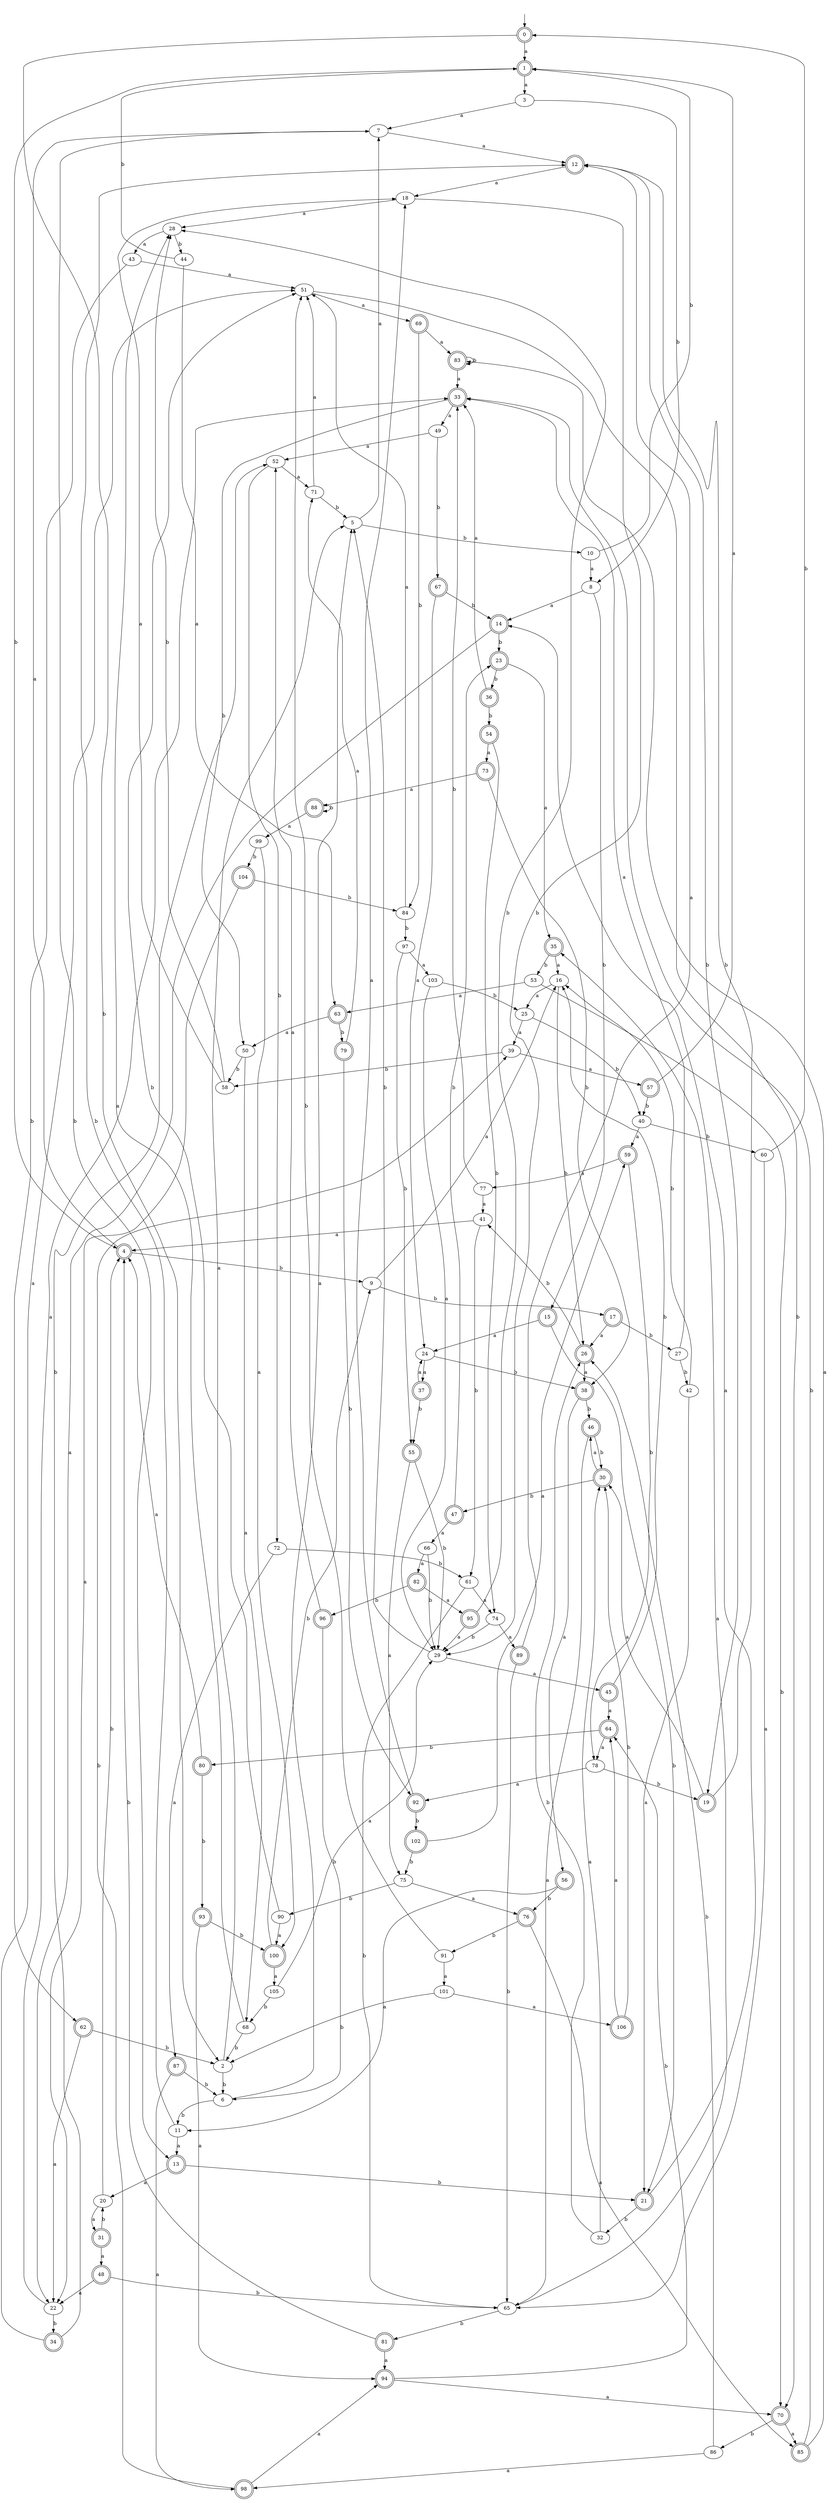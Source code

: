 digraph RandomDFA {
  __start0 [label="", shape=none];
  __start0 -> 0 [label=""];
  0 [shape=circle] [shape=doublecircle]
  0 -> 1 [label="a"]
  0 -> 2 [label="b"]
  1 [shape=doublecircle]
  1 -> 3 [label="a"]
  1 -> 4 [label="b"]
  2
  2 -> 5 [label="a"]
  2 -> 6 [label="b"]
  3
  3 -> 7 [label="a"]
  3 -> 8 [label="b"]
  4 [shape=doublecircle]
  4 -> 7 [label="a"]
  4 -> 9 [label="b"]
  5
  5 -> 7 [label="a"]
  5 -> 10 [label="b"]
  6
  6 -> 5 [label="a"]
  6 -> 11 [label="b"]
  7
  7 -> 12 [label="a"]
  7 -> 13 [label="b"]
  8
  8 -> 14 [label="a"]
  8 -> 15 [label="b"]
  9
  9 -> 16 [label="a"]
  9 -> 17 [label="b"]
  10
  10 -> 8 [label="a"]
  10 -> 1 [label="b"]
  11
  11 -> 13 [label="a"]
  11 -> 12 [label="b"]
  12 [shape=doublecircle]
  12 -> 18 [label="a"]
  12 -> 19 [label="b"]
  13 [shape=doublecircle]
  13 -> 20 [label="a"]
  13 -> 21 [label="b"]
  14 [shape=doublecircle]
  14 -> 22 [label="a"]
  14 -> 23 [label="b"]
  15 [shape=doublecircle]
  15 -> 24 [label="a"]
  15 -> 21 [label="b"]
  16
  16 -> 25 [label="a"]
  16 -> 26 [label="b"]
  17 [shape=doublecircle]
  17 -> 26 [label="a"]
  17 -> 27 [label="b"]
  18
  18 -> 28 [label="a"]
  18 -> 29 [label="b"]
  19 [shape=doublecircle]
  19 -> 30 [label="a"]
  19 -> 12 [label="b"]
  20
  20 -> 31 [label="a"]
  20 -> 4 [label="b"]
  21 [shape=doublecircle]
  21 -> 14 [label="a"]
  21 -> 32 [label="b"]
  22
  22 -> 33 [label="a"]
  22 -> 34 [label="b"]
  23 [shape=doublecircle]
  23 -> 35 [label="a"]
  23 -> 36 [label="b"]
  24
  24 -> 37 [label="a"]
  24 -> 38 [label="b"]
  25
  25 -> 39 [label="a"]
  25 -> 40 [label="b"]
  26 [shape=doublecircle]
  26 -> 38 [label="a"]
  26 -> 41 [label="b"]
  27
  27 -> 33 [label="a"]
  27 -> 42 [label="b"]
  28
  28 -> 43 [label="a"]
  28 -> 44 [label="b"]
  29
  29 -> 45 [label="a"]
  29 -> 5 [label="b"]
  30 [shape=doublecircle]
  30 -> 46 [label="a"]
  30 -> 47 [label="b"]
  31 [shape=doublecircle]
  31 -> 48 [label="a"]
  31 -> 20 [label="b"]
  32
  32 -> 30 [label="a"]
  32 -> 26 [label="b"]
  33 [shape=doublecircle]
  33 -> 49 [label="a"]
  33 -> 50 [label="b"]
  34 [shape=doublecircle]
  34 -> 51 [label="a"]
  34 -> 52 [label="b"]
  35 [shape=doublecircle]
  35 -> 16 [label="a"]
  35 -> 53 [label="b"]
  36 [shape=doublecircle]
  36 -> 33 [label="a"]
  36 -> 54 [label="b"]
  37 [shape=doublecircle]
  37 -> 24 [label="a"]
  37 -> 55 [label="b"]
  38 [shape=doublecircle]
  38 -> 56 [label="a"]
  38 -> 46 [label="b"]
  39
  39 -> 57 [label="a"]
  39 -> 58 [label="b"]
  40
  40 -> 59 [label="a"]
  40 -> 60 [label="b"]
  41
  41 -> 4 [label="a"]
  41 -> 61 [label="b"]
  42
  42 -> 21 [label="a"]
  42 -> 16 [label="b"]
  43
  43 -> 51 [label="a"]
  43 -> 62 [label="b"]
  44
  44 -> 63 [label="a"]
  44 -> 1 [label="b"]
  45 [shape=doublecircle]
  45 -> 64 [label="a"]
  45 -> 16 [label="b"]
  46 [shape=doublecircle]
  46 -> 65 [label="a"]
  46 -> 30 [label="b"]
  47 [shape=doublecircle]
  47 -> 66 [label="a"]
  47 -> 23 [label="b"]
  48 [shape=doublecircle]
  48 -> 22 [label="a"]
  48 -> 65 [label="b"]
  49
  49 -> 52 [label="a"]
  49 -> 67 [label="b"]
  50
  50 -> 68 [label="a"]
  50 -> 58 [label="b"]
  51
  51 -> 69 [label="a"]
  51 -> 70 [label="b"]
  52
  52 -> 71 [label="a"]
  52 -> 72 [label="b"]
  53
  53 -> 63 [label="a"]
  53 -> 70 [label="b"]
  54 [shape=doublecircle]
  54 -> 73 [label="a"]
  54 -> 74 [label="b"]
  55 [shape=doublecircle]
  55 -> 75 [label="a"]
  55 -> 29 [label="b"]
  56 [shape=doublecircle]
  56 -> 11 [label="a"]
  56 -> 76 [label="b"]
  57 [shape=doublecircle]
  57 -> 1 [label="a"]
  57 -> 40 [label="b"]
  58
  58 -> 18 [label="a"]
  58 -> 28 [label="b"]
  59 [shape=doublecircle]
  59 -> 77 [label="a"]
  59 -> 78 [label="b"]
  60
  60 -> 65 [label="a"]
  60 -> 0 [label="b"]
  61
  61 -> 74 [label="a"]
  61 -> 65 [label="b"]
  62 [shape=doublecircle]
  62 -> 22 [label="a"]
  62 -> 2 [label="b"]
  63 [shape=doublecircle]
  63 -> 50 [label="a"]
  63 -> 79 [label="b"]
  64 [shape=doublecircle]
  64 -> 78 [label="a"]
  64 -> 80 [label="b"]
  65
  65 -> 35 [label="a"]
  65 -> 81 [label="b"]
  66
  66 -> 82 [label="a"]
  66 -> 29 [label="b"]
  67 [shape=doublecircle]
  67 -> 24 [label="a"]
  67 -> 14 [label="b"]
  68
  68 -> 28 [label="a"]
  68 -> 2 [label="b"]
  69 [shape=doublecircle]
  69 -> 83 [label="a"]
  69 -> 84 [label="b"]
  70 [shape=doublecircle]
  70 -> 85 [label="a"]
  70 -> 86 [label="b"]
  71
  71 -> 51 [label="a"]
  71 -> 5 [label="b"]
  72
  72 -> 87 [label="a"]
  72 -> 61 [label="b"]
  73 [shape=doublecircle]
  73 -> 88 [label="a"]
  73 -> 38 [label="b"]
  74
  74 -> 89 [label="a"]
  74 -> 29 [label="b"]
  75
  75 -> 76 [label="a"]
  75 -> 90 [label="b"]
  76 [shape=doublecircle]
  76 -> 85 [label="a"]
  76 -> 91 [label="b"]
  77
  77 -> 41 [label="a"]
  77 -> 33 [label="b"]
  78
  78 -> 92 [label="a"]
  78 -> 19 [label="b"]
  79 [shape=doublecircle]
  79 -> 71 [label="a"]
  79 -> 92 [label="b"]
  80 [shape=doublecircle]
  80 -> 4 [label="a"]
  80 -> 93 [label="b"]
  81 [shape=doublecircle]
  81 -> 94 [label="a"]
  81 -> 4 [label="b"]
  82 [shape=doublecircle]
  82 -> 95 [label="a"]
  82 -> 96 [label="b"]
  83 [shape=doublecircle]
  83 -> 33 [label="a"]
  83 -> 83 [label="b"]
  84
  84 -> 51 [label="a"]
  84 -> 97 [label="b"]
  85 [shape=doublecircle]
  85 -> 83 [label="a"]
  85 -> 33 [label="b"]
  86
  86 -> 98 [label="a"]
  86 -> 26 [label="b"]
  87 [shape=doublecircle]
  87 -> 98 [label="a"]
  87 -> 6 [label="b"]
  88 [shape=doublecircle]
  88 -> 99 [label="a"]
  88 -> 88 [label="b"]
  89 [shape=doublecircle]
  89 -> 12 [label="a"]
  89 -> 65 [label="b"]
  90
  90 -> 100 [label="a"]
  90 -> 51 [label="b"]
  91
  91 -> 101 [label="a"]
  91 -> 51 [label="b"]
  92 [shape=doublecircle]
  92 -> 18 [label="a"]
  92 -> 102 [label="b"]
  93 [shape=doublecircle]
  93 -> 94 [label="a"]
  93 -> 100 [label="b"]
  94 [shape=doublecircle]
  94 -> 70 [label="a"]
  94 -> 64 [label="b"]
  95 [shape=doublecircle]
  95 -> 29 [label="a"]
  95 -> 28 [label="b"]
  96 [shape=doublecircle]
  96 -> 52 [label="a"]
  96 -> 6 [label="b"]
  97
  97 -> 103 [label="a"]
  97 -> 55 [label="b"]
  98 [shape=doublecircle]
  98 -> 94 [label="a"]
  98 -> 39 [label="b"]
  99
  99 -> 100 [label="a"]
  99 -> 104 [label="b"]
  100 [shape=doublecircle]
  100 -> 105 [label="a"]
  100 -> 9 [label="b"]
  101
  101 -> 106 [label="a"]
  101 -> 2 [label="b"]
  102 [shape=doublecircle]
  102 -> 59 [label="a"]
  102 -> 75 [label="b"]
  103
  103 -> 29 [label="a"]
  103 -> 25 [label="b"]
  104 [shape=doublecircle]
  104 -> 22 [label="a"]
  104 -> 84 [label="b"]
  105
  105 -> 29 [label="a"]
  105 -> 68 [label="b"]
  106 [shape=doublecircle]
  106 -> 64 [label="a"]
  106 -> 30 [label="b"]
}
